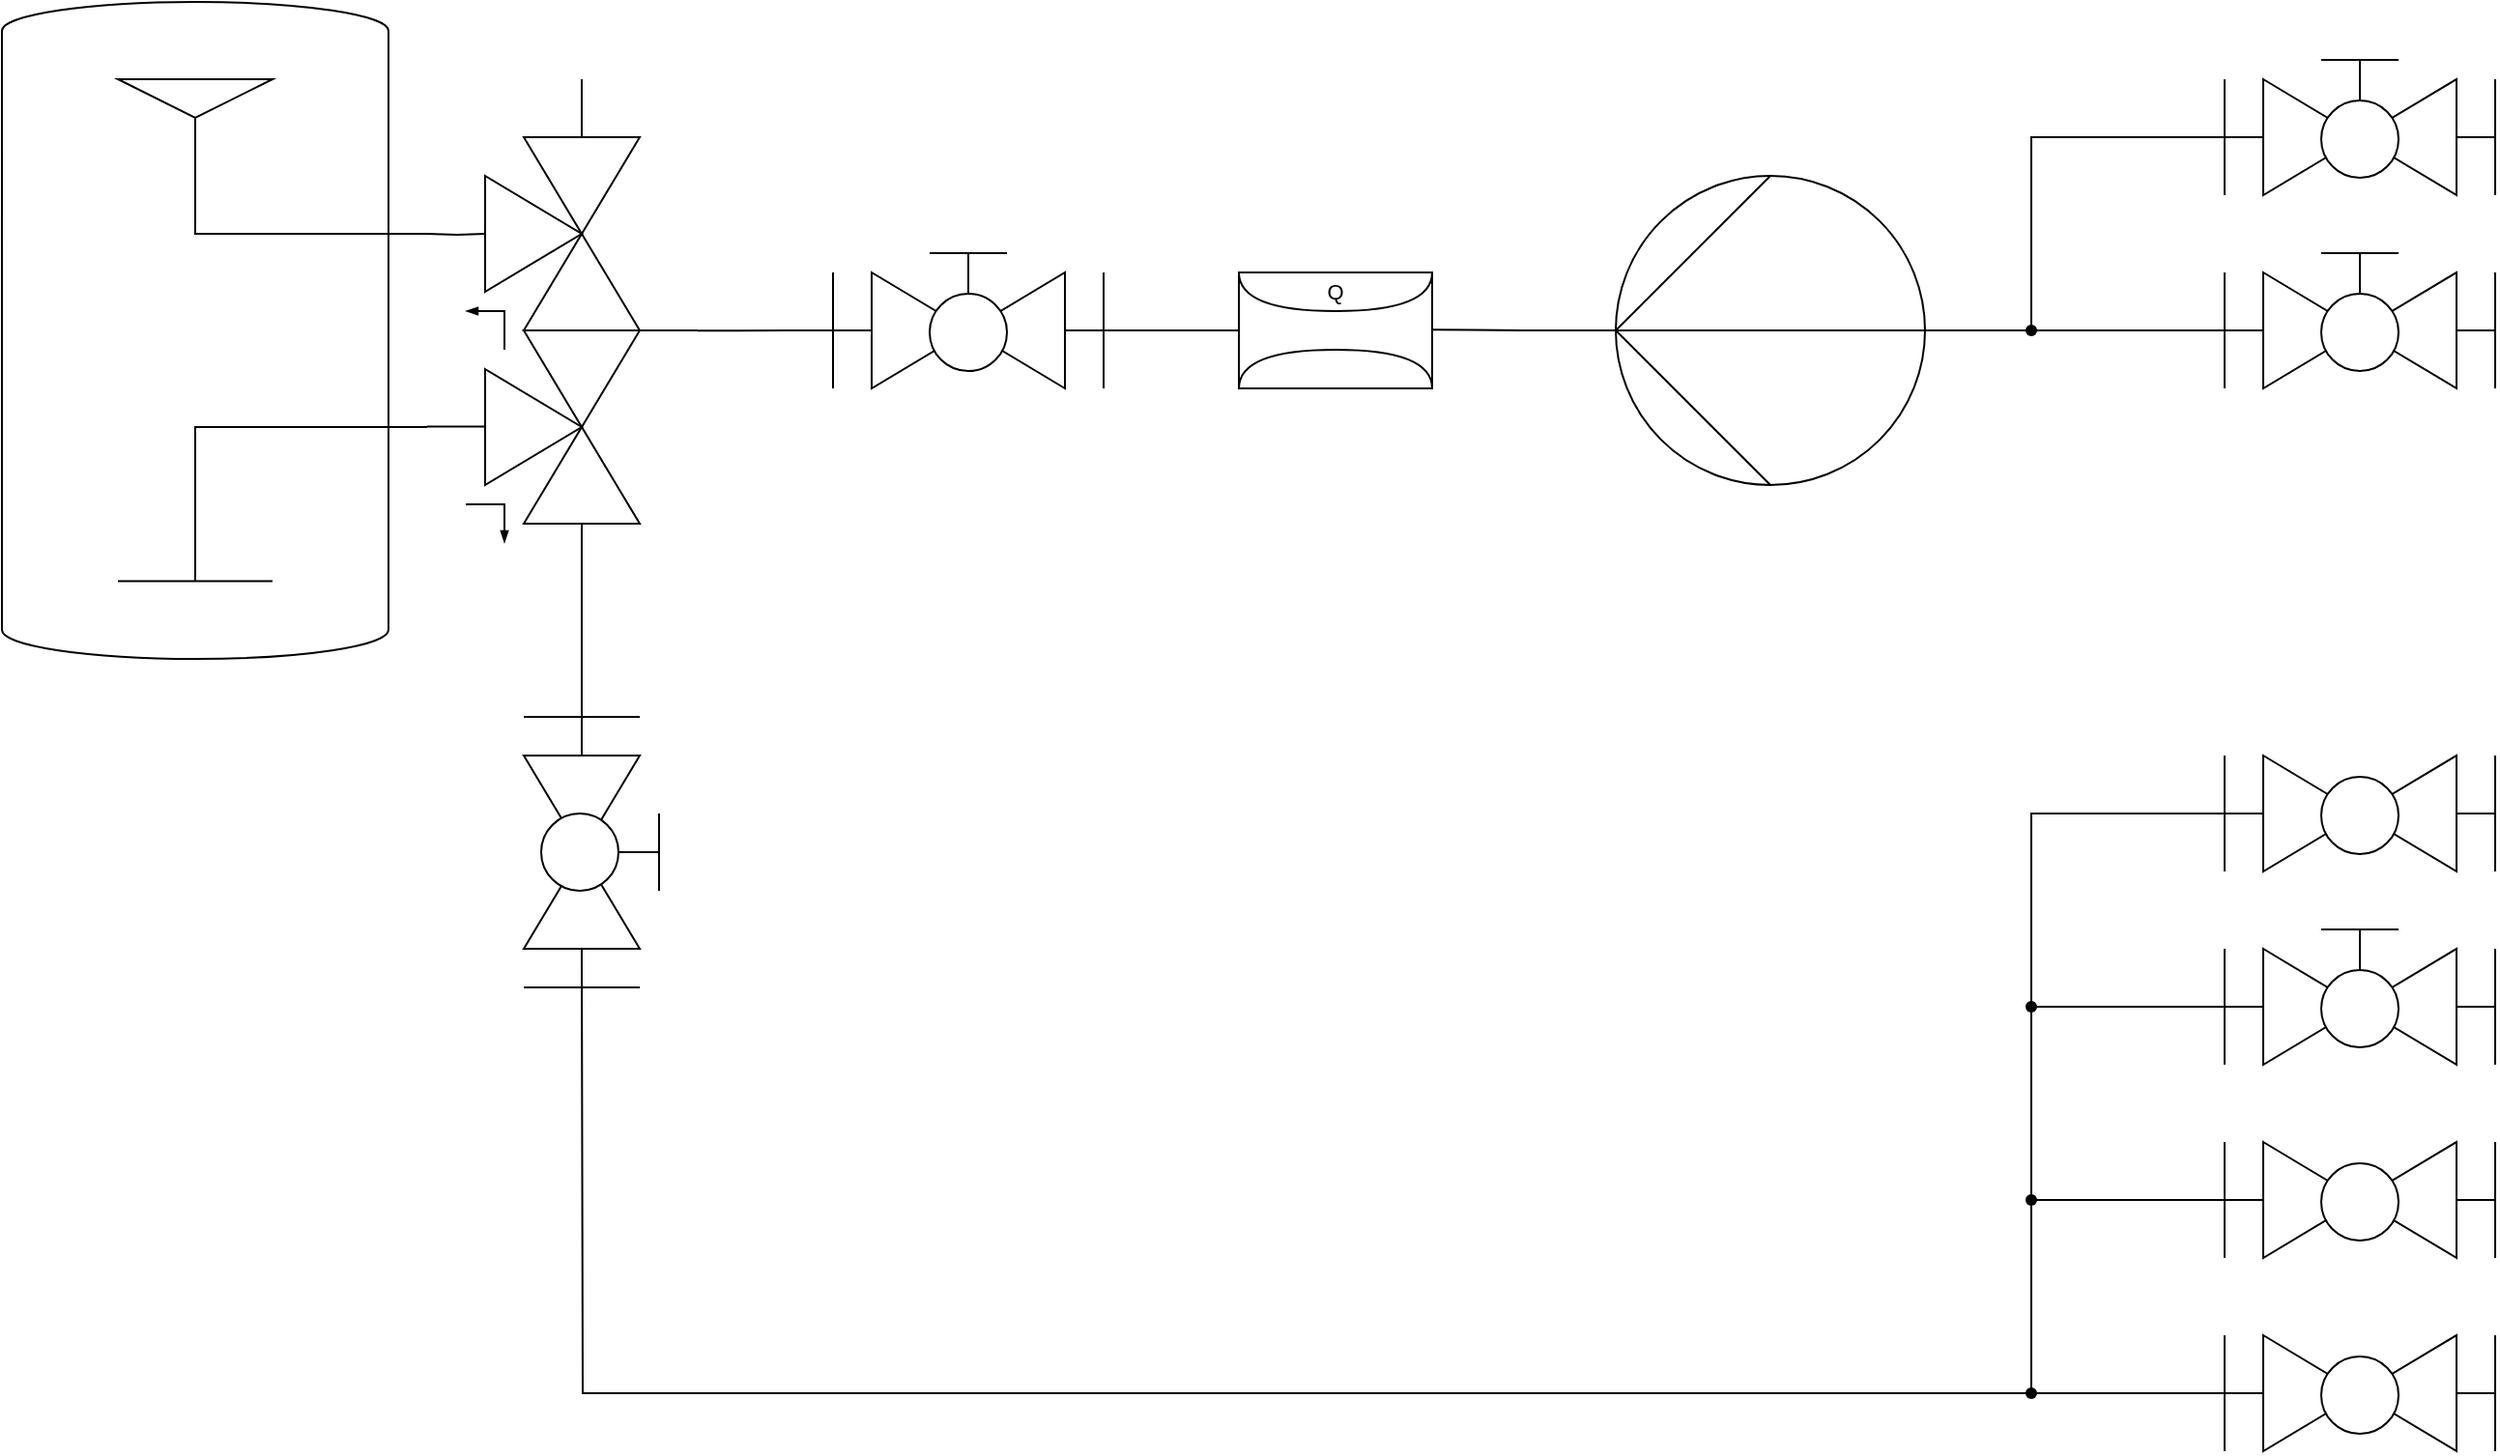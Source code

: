 <mxfile version="26.0.10">
  <diagram name="Seite-1" id="Mykgbj_GMvVlN7oQimmD">
    <mxGraphModel dx="1307" dy="933" grid="1" gridSize="5" guides="1" tooltips="1" connect="1" arrows="1" fold="1" page="1" pageScale="1" pageWidth="1654" pageHeight="1169" math="0" shadow="0">
      <root>
        <mxCell id="0" />
        <mxCell id="1" parent="0" />
        <mxCell id="d4ncoc9lA0MNNtP95oeg-199" value="" style="group;fontFamily=Helvetica;fontSize=11;fontColor=default;labelBackgroundColor=default;" vertex="1" connectable="0" parent="1">
          <mxGeometry x="270" y="340" width="220" height="340" as="geometry" />
        </mxCell>
        <mxCell id="d4ncoc9lA0MNNtP95oeg-200" value="" style="verticalLabelPosition=bottom;outlineConnect=0;align=center;dashed=0;html=1;verticalAlign=top;shape=mxgraph.pid2misc.column;columnType=common;fontFamily=Helvetica;fontSize=11;fontColor=default;labelBackgroundColor=default;" vertex="1" parent="d4ncoc9lA0MNNtP95oeg-199">
          <mxGeometry width="200" height="340" as="geometry" />
        </mxCell>
        <mxCell id="d4ncoc9lA0MNNtP95oeg-201" value="" style="endArrow=none;html=1;rounded=0;exitX=1;exitY=0.5;exitDx=0;exitDy=0;strokeColor=default;align=center;verticalAlign=middle;fontFamily=Helvetica;fontSize=11;fontColor=default;labelBackgroundColor=default;edgeStyle=orthogonalEdgeStyle;" edge="1" parent="d4ncoc9lA0MNNtP95oeg-199" source="d4ncoc9lA0MNNtP95oeg-202">
          <mxGeometry width="50" height="50" relative="1" as="geometry">
            <mxPoint x="100" y="80" as="sourcePoint" />
            <mxPoint x="220" y="120" as="targetPoint" />
            <Array as="points">
              <mxPoint x="100" y="120" />
            </Array>
          </mxGeometry>
        </mxCell>
        <mxCell id="d4ncoc9lA0MNNtP95oeg-202" value="" style="triangle;whiteSpace=wrap;html=1;rotation=90;fontFamily=Helvetica;fontSize=11;fontColor=default;labelBackgroundColor=default;" vertex="1" parent="d4ncoc9lA0MNNtP95oeg-199">
          <mxGeometry x="90" y="10" width="20" height="80" as="geometry" />
        </mxCell>
        <mxCell id="d4ncoc9lA0MNNtP95oeg-203" value="" style="group;fontFamily=Helvetica;fontSize=11;fontColor=default;labelBackgroundColor=default;" vertex="1" connectable="0" parent="d4ncoc9lA0MNNtP95oeg-199">
          <mxGeometry x="60" y="220" width="160" height="80" as="geometry" />
        </mxCell>
        <mxCell id="d4ncoc9lA0MNNtP95oeg-204" value="" style="endArrow=none;html=1;rounded=0;strokeColor=default;align=center;verticalAlign=middle;fontFamily=Helvetica;fontSize=11;fontColor=default;labelBackgroundColor=default;edgeStyle=orthogonalEdgeStyle;" edge="1" parent="d4ncoc9lA0MNNtP95oeg-203">
          <mxGeometry width="50" height="50" relative="1" as="geometry">
            <mxPoint x="40" y="80" as="sourcePoint" />
            <mxPoint x="160" as="targetPoint" />
            <Array as="points">
              <mxPoint x="40" />
            </Array>
          </mxGeometry>
        </mxCell>
        <mxCell id="d4ncoc9lA0MNNtP95oeg-205" value="" style="endArrow=none;html=1;rounded=0;strokeColor=default;align=center;verticalAlign=middle;fontFamily=Helvetica;fontSize=11;fontColor=default;labelBackgroundColor=default;edgeStyle=orthogonalEdgeStyle;" edge="1" parent="d4ncoc9lA0MNNtP95oeg-203">
          <mxGeometry width="50" height="50" relative="1" as="geometry">
            <mxPoint y="79.72" as="sourcePoint" />
            <mxPoint x="80" y="79.72" as="targetPoint" />
          </mxGeometry>
        </mxCell>
        <mxCell id="d4ncoc9lA0MNNtP95oeg-206" value="" style="group;fontFamily=Helvetica;fontSize=11;fontColor=default;labelBackgroundColor=default;" vertex="1" connectable="0" parent="1">
          <mxGeometry x="490" y="380" width="140" height="260" as="geometry" />
        </mxCell>
        <mxCell id="d4ncoc9lA0MNNtP95oeg-207" value="" style="triangle;whiteSpace=wrap;html=1;fontFamily=Helvetica;fontSize=12;labelBackgroundColor=default;fontColor=default;" vertex="1" parent="d4ncoc9lA0MNNtP95oeg-206">
          <mxGeometry x="30" y="50" width="50" height="60" as="geometry" />
        </mxCell>
        <mxCell id="d4ncoc9lA0MNNtP95oeg-208" value="" style="triangle;whiteSpace=wrap;html=1;fontFamily=Helvetica;fontSize=12;labelBackgroundColor=default;rotation=-90;fontColor=default;" vertex="1" parent="d4ncoc9lA0MNNtP95oeg-206">
          <mxGeometry x="55" y="75" width="50" height="60" as="geometry" />
        </mxCell>
        <mxCell id="d4ncoc9lA0MNNtP95oeg-209" value="" style="triangle;whiteSpace=wrap;html=1;fontFamily=Helvetica;fontSize=12;labelBackgroundColor=default;rotation=90;fontColor=default;" vertex="1" parent="d4ncoc9lA0MNNtP95oeg-206">
          <mxGeometry x="55" y="25" width="50" height="60" as="geometry" />
        </mxCell>
        <mxCell id="d4ncoc9lA0MNNtP95oeg-210" value="" style="triangle;whiteSpace=wrap;html=1;fontFamily=Helvetica;fontSize=12;labelBackgroundColor=default;fontColor=default;" vertex="1" parent="d4ncoc9lA0MNNtP95oeg-206">
          <mxGeometry x="30" y="150" width="50" height="60" as="geometry" />
        </mxCell>
        <mxCell id="d4ncoc9lA0MNNtP95oeg-211" value="" style="triangle;whiteSpace=wrap;html=1;fontFamily=Helvetica;fontSize=12;labelBackgroundColor=default;rotation=-90;fontColor=default;" vertex="1" parent="d4ncoc9lA0MNNtP95oeg-206">
          <mxGeometry x="55" y="175" width="50" height="60" as="geometry" />
        </mxCell>
        <mxCell id="d4ncoc9lA0MNNtP95oeg-212" value="" style="triangle;whiteSpace=wrap;html=1;fontFamily=Helvetica;fontSize=12;labelBackgroundColor=default;rotation=90;fontColor=default;" vertex="1" parent="d4ncoc9lA0MNNtP95oeg-206">
          <mxGeometry x="55" y="125" width="50" height="60" as="geometry" />
        </mxCell>
        <mxCell id="d4ncoc9lA0MNNtP95oeg-213" value="" style="endArrow=none;html=1;rounded=0;entryX=0;entryY=0.5;entryDx=0;entryDy=0;strokeColor=default;align=center;verticalAlign=middle;fontFamily=Helvetica;fontSize=11;fontColor=default;labelBackgroundColor=default;edgeStyle=orthogonalEdgeStyle;" edge="1" parent="d4ncoc9lA0MNNtP95oeg-206" target="d4ncoc9lA0MNNtP95oeg-207">
          <mxGeometry width="50" height="50" relative="1" as="geometry">
            <mxPoint y="80" as="sourcePoint" />
            <mxPoint x="-5" y="5" as="targetPoint" />
          </mxGeometry>
        </mxCell>
        <mxCell id="d4ncoc9lA0MNNtP95oeg-214" value="" style="endArrow=none;html=1;rounded=0;entryX=0;entryY=0.5;entryDx=0;entryDy=0;strokeColor=default;align=center;verticalAlign=middle;fontFamily=Helvetica;fontSize=11;fontColor=default;labelBackgroundColor=default;edgeStyle=orthogonalEdgeStyle;" edge="1" parent="d4ncoc9lA0MNNtP95oeg-206">
          <mxGeometry width="50" height="50" relative="1" as="geometry">
            <mxPoint y="179.8" as="sourcePoint" />
            <mxPoint x="30" y="179.8" as="targetPoint" />
          </mxGeometry>
        </mxCell>
        <mxCell id="d4ncoc9lA0MNNtP95oeg-215" value="" style="endArrow=none;html=1;rounded=0;entryX=0;entryY=0.5;entryDx=0;entryDy=0;strokeColor=default;align=center;verticalAlign=middle;fontFamily=Helvetica;fontSize=11;fontColor=default;labelBackgroundColor=default;edgeStyle=orthogonalEdgeStyle;" edge="1" parent="d4ncoc9lA0MNNtP95oeg-206">
          <mxGeometry width="50" height="50" relative="1" as="geometry">
            <mxPoint x="110" y="130" as="sourcePoint" />
            <mxPoint x="140" y="130" as="targetPoint" />
          </mxGeometry>
        </mxCell>
        <mxCell id="d4ncoc9lA0MNNtP95oeg-216" value="" style="endArrow=none;html=1;rounded=0;exitX=0;exitY=0.5;exitDx=0;exitDy=0;strokeColor=default;align=center;verticalAlign=middle;fontFamily=Helvetica;fontSize=11;fontColor=default;labelBackgroundColor=default;edgeStyle=orthogonalEdgeStyle;" edge="1" parent="d4ncoc9lA0MNNtP95oeg-206" source="d4ncoc9lA0MNNtP95oeg-209">
          <mxGeometry width="50" height="50" relative="1" as="geometry">
            <mxPoint x="70" y="5" as="sourcePoint" />
            <mxPoint x="80" as="targetPoint" />
          </mxGeometry>
        </mxCell>
        <mxCell id="d4ncoc9lA0MNNtP95oeg-217" value="" style="endArrow=none;html=1;rounded=0;exitX=0;exitY=0.5;exitDx=0;exitDy=0;strokeColor=default;align=center;verticalAlign=middle;fontFamily=Helvetica;fontSize=11;fontColor=default;labelBackgroundColor=default;edgeStyle=orthogonalEdgeStyle;" edge="1" parent="d4ncoc9lA0MNNtP95oeg-206">
          <mxGeometry width="50" height="50" relative="1" as="geometry">
            <mxPoint x="80" y="260" as="sourcePoint" />
            <mxPoint x="80" y="230" as="targetPoint" />
          </mxGeometry>
        </mxCell>
        <mxCell id="d4ncoc9lA0MNNtP95oeg-218" value="" style="endArrow=blockThin;startArrow=none;html=1;rounded=0;strokeWidth=1;endSize=4;startSize=4;startFill=0;endFill=1;strokeColor=default;align=center;verticalAlign=middle;fontFamily=Helvetica;fontSize=11;fontColor=default;labelBackgroundColor=default;edgeStyle=orthogonalEdgeStyle;" edge="1" parent="d4ncoc9lA0MNNtP95oeg-206">
          <mxGeometry width="50" height="50" relative="1" as="geometry">
            <mxPoint x="20" y="220" as="sourcePoint" />
            <mxPoint x="40" y="240" as="targetPoint" />
            <Array as="points">
              <mxPoint x="40" y="220" />
            </Array>
          </mxGeometry>
        </mxCell>
        <mxCell id="d4ncoc9lA0MNNtP95oeg-219" value="" style="endArrow=none;startArrow=blockThin;html=1;rounded=0;strokeWidth=1;endSize=4;startSize=4;startFill=1;strokeColor=default;align=center;verticalAlign=middle;fontFamily=Helvetica;fontSize=11;fontColor=default;labelBackgroundColor=default;edgeStyle=orthogonalEdgeStyle;" edge="1" parent="d4ncoc9lA0MNNtP95oeg-206">
          <mxGeometry width="50" height="50" relative="1" as="geometry">
            <mxPoint x="20" y="120" as="sourcePoint" />
            <mxPoint x="40" y="140" as="targetPoint" />
            <Array as="points">
              <mxPoint x="40" y="120" />
            </Array>
          </mxGeometry>
        </mxCell>
        <mxCell id="d4ncoc9lA0MNNtP95oeg-260" style="edgeStyle=orthogonalEdgeStyle;shape=connector;rounded=0;orthogonalLoop=1;jettySize=auto;html=1;exitX=0.5;exitY=0;exitDx=0;exitDy=0;exitPerimeter=0;strokeColor=default;align=center;verticalAlign=middle;fontFamily=Helvetica;fontSize=11;fontColor=default;labelBackgroundColor=default;startFill=0;endArrow=none;" edge="1" parent="1" source="d4ncoc9lA0MNNtP95oeg-241">
          <mxGeometry relative="1" as="geometry">
            <mxPoint x="1010.0" y="509.647" as="targetPoint" />
          </mxGeometry>
        </mxCell>
        <mxCell id="d4ncoc9lA0MNNtP95oeg-412" style="edgeStyle=orthogonalEdgeStyle;shape=connector;rounded=0;orthogonalLoop=1;jettySize=auto;html=1;strokeColor=default;align=center;verticalAlign=middle;fontFamily=Helvetica;fontSize=11;fontColor=default;labelBackgroundColor=default;startFill=0;endArrow=none;" edge="1" parent="1" source="d4ncoc9lA0MNNtP95oeg-241" target="d4ncoc9lA0MNNtP95oeg-410">
          <mxGeometry relative="1" as="geometry" />
        </mxCell>
        <mxCell id="d4ncoc9lA0MNNtP95oeg-241" value="" style="shape=mxgraph.pid.pumps_-_din.centrifugal;html=1;pointerEvents=1;align=center;verticalLabelPosition=bottom;verticalAlign=top;dashed=0;fontFamily=Helvetica;fontSize=11;fontColor=default;labelBackgroundColor=default;rotation=-90;" vertex="1" parent="1">
          <mxGeometry x="1105" y="430" width="160" height="160" as="geometry" />
        </mxCell>
        <mxCell id="d4ncoc9lA0MNNtP95oeg-249" value="" style="group;fontFamily=Helvetica;fontSize=11;fontColor=default;labelBackgroundColor=default;" vertex="1" connectable="0" parent="1">
          <mxGeometry x="700" y="470" width="140" height="70" as="geometry" />
        </mxCell>
        <mxCell id="d4ncoc9lA0MNNtP95oeg-250" value="" style="group;fontFamily=Helvetica;fontSize=12;fontColor=default;labelBackgroundColor=default;points=[[0,0.5,0,0,0],[1,0.5,0,0,0]];" vertex="1" connectable="0" parent="d4ncoc9lA0MNNtP95oeg-249">
          <mxGeometry y="10" width="140" height="60" as="geometry" />
        </mxCell>
        <mxCell id="d4ncoc9lA0MNNtP95oeg-251" value="" style="endArrow=none;html=1;rounded=0;strokeColor=default;align=center;verticalAlign=middle;fontFamily=Helvetica;fontSize=12;fontColor=default;labelBackgroundColor=default;edgeStyle=none;startSize=8;endSize=8;curved=0;" edge="1" parent="d4ncoc9lA0MNNtP95oeg-250">
          <mxGeometry width="50" height="50" relative="1" as="geometry">
            <mxPoint y="60" as="sourcePoint" />
            <mxPoint as="targetPoint" />
          </mxGeometry>
        </mxCell>
        <mxCell id="d4ncoc9lA0MNNtP95oeg-261" style="edgeStyle=orthogonalEdgeStyle;shape=connector;rounded=0;orthogonalLoop=1;jettySize=auto;html=1;exitX=0;exitY=0.5;exitDx=0;exitDy=0;strokeColor=default;align=center;verticalAlign=middle;fontFamily=Helvetica;fontSize=11;fontColor=default;labelBackgroundColor=default;startFill=0;endArrow=none;" edge="1" parent="d4ncoc9lA0MNNtP95oeg-250" source="d4ncoc9lA0MNNtP95oeg-252">
          <mxGeometry relative="1" as="geometry">
            <mxPoint x="-70" y="30.143" as="targetPoint" />
          </mxGeometry>
        </mxCell>
        <mxCell id="d4ncoc9lA0MNNtP95oeg-252" value="" style="triangle;whiteSpace=wrap;html=1;fontFamily=Helvetica;fontSize=12;labelBackgroundColor=default;fontColor=default;" vertex="1" parent="d4ncoc9lA0MNNtP95oeg-250">
          <mxGeometry x="20" width="50" height="60" as="geometry" />
        </mxCell>
        <mxCell id="d4ncoc9lA0MNNtP95oeg-253" value="" style="triangle;whiteSpace=wrap;html=1;fontFamily=Helvetica;fontSize=12;labelBackgroundColor=default;rotation=-180;fontColor=default;" vertex="1" parent="d4ncoc9lA0MNNtP95oeg-250">
          <mxGeometry x="70" width="50" height="60" as="geometry" />
        </mxCell>
        <mxCell id="d4ncoc9lA0MNNtP95oeg-254" value="" style="ellipse;whiteSpace=wrap;html=1;aspect=fixed;fontFamily=Helvetica;fontSize=12;labelBackgroundColor=default;fontColor=default;" vertex="1" parent="d4ncoc9lA0MNNtP95oeg-250">
          <mxGeometry x="50" y="11" width="40" height="40" as="geometry" />
        </mxCell>
        <mxCell id="d4ncoc9lA0MNNtP95oeg-255" value="" style="endArrow=none;html=1;rounded=0;strokeColor=default;align=center;verticalAlign=middle;fontFamily=Helvetica;fontSize=12;fontColor=default;labelBackgroundColor=default;edgeStyle=none;startSize=8;endSize=8;curved=0;" edge="1" parent="d4ncoc9lA0MNNtP95oeg-250">
          <mxGeometry width="50" height="50" relative="1" as="geometry">
            <mxPoint x="140" y="60" as="sourcePoint" />
            <mxPoint x="140" as="targetPoint" />
          </mxGeometry>
        </mxCell>
        <mxCell id="d4ncoc9lA0MNNtP95oeg-256" value="" style="endArrow=none;html=1;rounded=0;strokeColor=default;align=center;verticalAlign=middle;fontFamily=Helvetica;fontSize=12;fontColor=default;labelBackgroundColor=default;edgeStyle=none;startSize=8;endSize=8;curved=0;entryX=0;entryY=0.5;entryDx=0;entryDy=0;" edge="1" parent="d4ncoc9lA0MNNtP95oeg-250" target="d4ncoc9lA0MNNtP95oeg-252">
          <mxGeometry width="50" height="50" relative="1" as="geometry">
            <mxPoint y="30" as="sourcePoint" />
            <mxPoint x="80" y="-60" as="targetPoint" />
          </mxGeometry>
        </mxCell>
        <mxCell id="d4ncoc9lA0MNNtP95oeg-257" value="" style="endArrow=none;html=1;rounded=0;strokeColor=default;align=center;verticalAlign=middle;fontFamily=Helvetica;fontSize=12;fontColor=default;labelBackgroundColor=default;edgeStyle=none;startSize=8;endSize=8;curved=0;exitX=0;exitY=0.5;exitDx=0;exitDy=0;" edge="1" parent="d4ncoc9lA0MNNtP95oeg-250" source="d4ncoc9lA0MNNtP95oeg-253">
          <mxGeometry width="50" height="50" relative="1" as="geometry">
            <mxPoint x="30" y="-10" as="sourcePoint" />
            <mxPoint x="140" y="30" as="targetPoint" />
          </mxGeometry>
        </mxCell>
        <mxCell id="d4ncoc9lA0MNNtP95oeg-258" value="" style="endArrow=none;html=1;rounded=0;strokeColor=default;align=center;verticalAlign=middle;fontFamily=Helvetica;fontSize=11;fontColor=default;labelBackgroundColor=default;edgeStyle=orthogonalEdgeStyle;exitX=0.5;exitY=0;exitDx=0;exitDy=0;" edge="1" parent="d4ncoc9lA0MNNtP95oeg-249">
          <mxGeometry width="50" height="50" relative="1" as="geometry">
            <mxPoint x="70" y="21" as="sourcePoint" />
            <mxPoint x="70" as="targetPoint" />
          </mxGeometry>
        </mxCell>
        <mxCell id="d4ncoc9lA0MNNtP95oeg-259" value="" style="edgeStyle=none;orthogonalLoop=1;jettySize=auto;html=1;rounded=0;strokeColor=default;align=center;verticalAlign=middle;fontFamily=Helvetica;fontSize=11;fontColor=default;labelBackgroundColor=default;startFill=0;endArrow=none;" edge="1" parent="d4ncoc9lA0MNNtP95oeg-249">
          <mxGeometry width="80" relative="1" as="geometry">
            <mxPoint x="50" as="sourcePoint" />
            <mxPoint x="90" as="targetPoint" />
            <Array as="points" />
          </mxGeometry>
        </mxCell>
        <mxCell id="d4ncoc9lA0MNNtP95oeg-262" value="" style="group;fontFamily=Helvetica;fontSize=11;fontColor=default;labelBackgroundColor=default;rotation=90;" vertex="1" connectable="0" parent="1">
          <mxGeometry x="505" y="745" width="140" height="70" as="geometry" />
        </mxCell>
        <mxCell id="d4ncoc9lA0MNNtP95oeg-263" value="" style="group;fontFamily=Helvetica;fontSize=12;fontColor=default;labelBackgroundColor=default;points=[[0,0.5,0,0,0],[1,0.5,0,0,0]];rotation=90;" vertex="1" connectable="0" parent="d4ncoc9lA0MNNtP95oeg-262">
          <mxGeometry x="-5" y="5" width="140" height="60" as="geometry" />
        </mxCell>
        <mxCell id="d4ncoc9lA0MNNtP95oeg-264" value="" style="endArrow=none;html=1;rounded=0;strokeColor=default;align=center;verticalAlign=middle;fontFamily=Helvetica;fontSize=12;fontColor=default;labelBackgroundColor=default;edgeStyle=none;startSize=8;endSize=8;curved=0;" edge="1" parent="d4ncoc9lA0MNNtP95oeg-263">
          <mxGeometry width="50" height="50" relative="1" as="geometry">
            <mxPoint x="40" y="-40" as="sourcePoint" />
            <mxPoint x="100" y="-40" as="targetPoint" />
          </mxGeometry>
        </mxCell>
        <mxCell id="d4ncoc9lA0MNNtP95oeg-265" style="edgeStyle=orthogonalEdgeStyle;shape=connector;rounded=0;orthogonalLoop=1;jettySize=auto;html=1;exitX=0;exitY=0.5;exitDx=0;exitDy=0;strokeColor=default;align=center;verticalAlign=middle;fontFamily=Helvetica;fontSize=11;fontColor=default;labelBackgroundColor=default;startFill=0;endArrow=none;" edge="1" parent="d4ncoc9lA0MNNtP95oeg-263" source="d4ncoc9lA0MNNtP95oeg-266">
          <mxGeometry relative="1" as="geometry">
            <mxPoint x="70" y="-110" as="targetPoint" />
          </mxGeometry>
        </mxCell>
        <mxCell id="d4ncoc9lA0MNNtP95oeg-266" value="" style="triangle;whiteSpace=wrap;html=1;fontFamily=Helvetica;fontSize=12;labelBackgroundColor=default;fontColor=default;rotation=90;" vertex="1" parent="d4ncoc9lA0MNNtP95oeg-263">
          <mxGeometry x="45" y="-25" width="50" height="60" as="geometry" />
        </mxCell>
        <mxCell id="d4ncoc9lA0MNNtP95oeg-267" value="" style="triangle;whiteSpace=wrap;html=1;fontFamily=Helvetica;fontSize=12;labelBackgroundColor=default;rotation=-90;fontColor=default;" vertex="1" parent="d4ncoc9lA0MNNtP95oeg-263">
          <mxGeometry x="45" y="25" width="50" height="60" as="geometry" />
        </mxCell>
        <mxCell id="d4ncoc9lA0MNNtP95oeg-268" value="" style="ellipse;whiteSpace=wrap;html=1;aspect=fixed;fontFamily=Helvetica;fontSize=12;labelBackgroundColor=default;fontColor=default;rotation=90;" vertex="1" parent="d4ncoc9lA0MNNtP95oeg-263">
          <mxGeometry x="49" y="10" width="40" height="40" as="geometry" />
        </mxCell>
        <mxCell id="d4ncoc9lA0MNNtP95oeg-269" value="" style="endArrow=none;html=1;rounded=0;strokeColor=default;align=center;verticalAlign=middle;fontFamily=Helvetica;fontSize=12;fontColor=default;labelBackgroundColor=default;edgeStyle=none;startSize=8;endSize=8;curved=0;" edge="1" parent="d4ncoc9lA0MNNtP95oeg-263">
          <mxGeometry width="50" height="50" relative="1" as="geometry">
            <mxPoint x="40" y="100" as="sourcePoint" />
            <mxPoint x="100" y="100" as="targetPoint" />
          </mxGeometry>
        </mxCell>
        <mxCell id="d4ncoc9lA0MNNtP95oeg-270" value="" style="endArrow=none;html=1;rounded=0;strokeColor=default;align=center;verticalAlign=middle;fontFamily=Helvetica;fontSize=12;fontColor=default;labelBackgroundColor=default;edgeStyle=none;startSize=8;endSize=8;curved=0;entryX=0;entryY=0.5;entryDx=0;entryDy=0;" edge="1" parent="d4ncoc9lA0MNNtP95oeg-263" target="d4ncoc9lA0MNNtP95oeg-266">
          <mxGeometry width="50" height="50" relative="1" as="geometry">
            <mxPoint x="70" y="-40" as="sourcePoint" />
            <mxPoint x="160" y="40" as="targetPoint" />
          </mxGeometry>
        </mxCell>
        <mxCell id="d4ncoc9lA0MNNtP95oeg-271" value="" style="endArrow=none;html=1;rounded=0;strokeColor=default;align=center;verticalAlign=middle;fontFamily=Helvetica;fontSize=12;fontColor=default;labelBackgroundColor=default;edgeStyle=none;startSize=8;endSize=8;curved=0;exitX=0;exitY=0.5;exitDx=0;exitDy=0;" edge="1" parent="d4ncoc9lA0MNNtP95oeg-263" source="d4ncoc9lA0MNNtP95oeg-267">
          <mxGeometry width="50" height="50" relative="1" as="geometry">
            <mxPoint x="110" y="-10" as="sourcePoint" />
            <mxPoint x="70" y="100" as="targetPoint" />
          </mxGeometry>
        </mxCell>
        <mxCell id="d4ncoc9lA0MNNtP95oeg-272" value="" style="endArrow=none;html=1;rounded=0;strokeColor=default;align=center;verticalAlign=middle;fontFamily=Helvetica;fontSize=11;fontColor=default;labelBackgroundColor=default;edgeStyle=orthogonalEdgeStyle;exitX=0.5;exitY=0;exitDx=0;exitDy=0;" edge="1" parent="d4ncoc9lA0MNNtP95oeg-262">
          <mxGeometry width="50" height="50" relative="1" as="geometry">
            <mxPoint x="84" y="35" as="sourcePoint" />
            <mxPoint x="105" y="35" as="targetPoint" />
          </mxGeometry>
        </mxCell>
        <mxCell id="d4ncoc9lA0MNNtP95oeg-273" value="" style="edgeStyle=none;orthogonalLoop=1;jettySize=auto;html=1;rounded=0;strokeColor=default;align=center;verticalAlign=middle;fontFamily=Helvetica;fontSize=11;fontColor=default;labelBackgroundColor=default;startFill=0;endArrow=none;" edge="1" parent="d4ncoc9lA0MNNtP95oeg-262">
          <mxGeometry width="80" relative="1" as="geometry">
            <mxPoint x="105" y="15" as="sourcePoint" />
            <mxPoint x="105" y="55" as="targetPoint" />
            <Array as="points" />
          </mxGeometry>
        </mxCell>
        <mxCell id="d4ncoc9lA0MNNtP95oeg-274" value="" style="group;fontFamily=Helvetica;fontSize=11;fontColor=default;labelBackgroundColor=default;" vertex="1" connectable="0" parent="1">
          <mxGeometry x="910" y="480" width="100" height="60" as="geometry" />
        </mxCell>
        <mxCell id="d4ncoc9lA0MNNtP95oeg-279" style="edgeStyle=orthogonalEdgeStyle;shape=connector;rounded=0;orthogonalLoop=1;jettySize=auto;html=1;exitX=0;exitY=0.5;exitDx=0;exitDy=0;strokeColor=default;align=center;verticalAlign=middle;fontFamily=Helvetica;fontSize=11;fontColor=default;labelBackgroundColor=default;startFill=0;endArrow=none;" edge="1" parent="d4ncoc9lA0MNNtP95oeg-274" source="d4ncoc9lA0MNNtP95oeg-275">
          <mxGeometry relative="1" as="geometry">
            <mxPoint x="-70" y="30" as="targetPoint" />
          </mxGeometry>
        </mxCell>
        <mxCell id="d4ncoc9lA0MNNtP95oeg-275" value="" style="rounded=0;whiteSpace=wrap;html=1;fontFamily=Helvetica;fontSize=11;fontColor=default;labelBackgroundColor=default;" vertex="1" parent="d4ncoc9lA0MNNtP95oeg-274">
          <mxGeometry width="100" height="60" as="geometry" />
        </mxCell>
        <mxCell id="d4ncoc9lA0MNNtP95oeg-276" value="" style="shape=or;whiteSpace=wrap;html=1;fontFamily=Helvetica;fontSize=11;fontColor=default;labelBackgroundColor=default;rotation=-90;" vertex="1" parent="d4ncoc9lA0MNNtP95oeg-274">
          <mxGeometry x="40" width="20" height="100" as="geometry" />
        </mxCell>
        <mxCell id="d4ncoc9lA0MNNtP95oeg-277" value="" style="shape=or;whiteSpace=wrap;html=1;fontFamily=Helvetica;fontSize=11;fontColor=default;labelBackgroundColor=default;rotation=90;" vertex="1" parent="d4ncoc9lA0MNNtP95oeg-274">
          <mxGeometry x="40" y="-40" width="20" height="100" as="geometry" />
        </mxCell>
        <mxCell id="d4ncoc9lA0MNNtP95oeg-278" value="Q" style="text;strokeColor=none;align=center;fillColor=none;html=1;verticalAlign=middle;whiteSpace=wrap;rounded=0;fontFamily=Helvetica;fontSize=11;fontColor=default;labelBackgroundColor=default;" vertex="1" parent="d4ncoc9lA0MNNtP95oeg-274">
          <mxGeometry width="100" height="20" as="geometry" />
        </mxCell>
        <mxCell id="d4ncoc9lA0MNNtP95oeg-304" value="" style="group;fontFamily=Helvetica;fontSize=11;fontColor=default;labelBackgroundColor=default;" vertex="1" connectable="0" parent="1">
          <mxGeometry x="1420" y="370" width="140" height="70" as="geometry" />
        </mxCell>
        <mxCell id="d4ncoc9lA0MNNtP95oeg-305" value="" style="group;fontFamily=Helvetica;fontSize=12;fontColor=default;labelBackgroundColor=default;points=[[0,0.5,0,0,0],[1,0.5,0,0,0]];" vertex="1" connectable="0" parent="d4ncoc9lA0MNNtP95oeg-304">
          <mxGeometry y="10" width="140" height="60" as="geometry" />
        </mxCell>
        <mxCell id="d4ncoc9lA0MNNtP95oeg-306" value="" style="endArrow=none;html=1;rounded=0;strokeColor=default;align=center;verticalAlign=middle;fontFamily=Helvetica;fontSize=12;fontColor=default;labelBackgroundColor=default;edgeStyle=none;startSize=8;endSize=8;curved=0;" edge="1" parent="d4ncoc9lA0MNNtP95oeg-305">
          <mxGeometry width="50" height="50" relative="1" as="geometry">
            <mxPoint y="60" as="sourcePoint" />
            <mxPoint as="targetPoint" />
          </mxGeometry>
        </mxCell>
        <mxCell id="d4ncoc9lA0MNNtP95oeg-307" value="" style="triangle;whiteSpace=wrap;html=1;fontFamily=Helvetica;fontSize=12;labelBackgroundColor=default;fontColor=default;" vertex="1" parent="d4ncoc9lA0MNNtP95oeg-305">
          <mxGeometry x="20" width="50" height="60" as="geometry" />
        </mxCell>
        <mxCell id="d4ncoc9lA0MNNtP95oeg-308" value="" style="triangle;whiteSpace=wrap;html=1;fontFamily=Helvetica;fontSize=12;labelBackgroundColor=default;rotation=-180;fontColor=default;" vertex="1" parent="d4ncoc9lA0MNNtP95oeg-305">
          <mxGeometry x="70" width="50" height="60" as="geometry" />
        </mxCell>
        <mxCell id="d4ncoc9lA0MNNtP95oeg-309" value="" style="ellipse;whiteSpace=wrap;html=1;aspect=fixed;fontFamily=Helvetica;fontSize=12;labelBackgroundColor=default;fontColor=default;" vertex="1" parent="d4ncoc9lA0MNNtP95oeg-305">
          <mxGeometry x="50" y="11" width="40" height="40" as="geometry" />
        </mxCell>
        <mxCell id="d4ncoc9lA0MNNtP95oeg-310" value="" style="endArrow=none;html=1;rounded=0;strokeColor=default;align=center;verticalAlign=middle;fontFamily=Helvetica;fontSize=12;fontColor=default;labelBackgroundColor=default;edgeStyle=none;startSize=8;endSize=8;curved=0;" edge="1" parent="d4ncoc9lA0MNNtP95oeg-305">
          <mxGeometry width="50" height="50" relative="1" as="geometry">
            <mxPoint x="140" y="60" as="sourcePoint" />
            <mxPoint x="140" as="targetPoint" />
          </mxGeometry>
        </mxCell>
        <mxCell id="d4ncoc9lA0MNNtP95oeg-311" value="" style="endArrow=none;html=1;rounded=0;strokeColor=default;align=center;verticalAlign=middle;fontFamily=Helvetica;fontSize=12;fontColor=default;labelBackgroundColor=default;edgeStyle=none;startSize=8;endSize=8;curved=0;entryX=0;entryY=0.5;entryDx=0;entryDy=0;" edge="1" parent="d4ncoc9lA0MNNtP95oeg-305" target="d4ncoc9lA0MNNtP95oeg-307">
          <mxGeometry width="50" height="50" relative="1" as="geometry">
            <mxPoint y="30" as="sourcePoint" />
            <mxPoint x="80" y="-60" as="targetPoint" />
          </mxGeometry>
        </mxCell>
        <mxCell id="d4ncoc9lA0MNNtP95oeg-312" value="" style="endArrow=none;html=1;rounded=0;strokeColor=default;align=center;verticalAlign=middle;fontFamily=Helvetica;fontSize=12;fontColor=default;labelBackgroundColor=default;edgeStyle=none;startSize=8;endSize=8;curved=0;exitX=0;exitY=0.5;exitDx=0;exitDy=0;" edge="1" parent="d4ncoc9lA0MNNtP95oeg-305" source="d4ncoc9lA0MNNtP95oeg-308">
          <mxGeometry width="50" height="50" relative="1" as="geometry">
            <mxPoint x="30" y="-10" as="sourcePoint" />
            <mxPoint x="140" y="30" as="targetPoint" />
          </mxGeometry>
        </mxCell>
        <mxCell id="d4ncoc9lA0MNNtP95oeg-313" value="" style="endArrow=none;html=1;rounded=0;strokeColor=default;align=center;verticalAlign=middle;fontFamily=Helvetica;fontSize=11;fontColor=default;labelBackgroundColor=default;edgeStyle=orthogonalEdgeStyle;exitX=0.5;exitY=0;exitDx=0;exitDy=0;" edge="1" parent="d4ncoc9lA0MNNtP95oeg-304">
          <mxGeometry width="50" height="50" relative="1" as="geometry">
            <mxPoint x="70" y="21" as="sourcePoint" />
            <mxPoint x="70" as="targetPoint" />
          </mxGeometry>
        </mxCell>
        <mxCell id="d4ncoc9lA0MNNtP95oeg-314" value="" style="edgeStyle=none;orthogonalLoop=1;jettySize=auto;html=1;rounded=0;strokeColor=default;align=center;verticalAlign=middle;fontFamily=Helvetica;fontSize=11;fontColor=default;labelBackgroundColor=default;startFill=0;endArrow=none;" edge="1" parent="d4ncoc9lA0MNNtP95oeg-304">
          <mxGeometry width="80" relative="1" as="geometry">
            <mxPoint x="50" as="sourcePoint" />
            <mxPoint x="90" as="targetPoint" />
            <Array as="points" />
          </mxGeometry>
        </mxCell>
        <mxCell id="d4ncoc9lA0MNNtP95oeg-315" value="" style="group;fontFamily=Helvetica;fontSize=11;fontColor=default;labelBackgroundColor=default;" vertex="1" connectable="0" parent="1">
          <mxGeometry x="1420" y="470" width="140" height="70" as="geometry" />
        </mxCell>
        <mxCell id="d4ncoc9lA0MNNtP95oeg-316" value="" style="group;fontFamily=Helvetica;fontSize=12;fontColor=default;labelBackgroundColor=default;points=[[0,0.5,0,0,0],[1,0.5,0,0,0]];" vertex="1" connectable="0" parent="d4ncoc9lA0MNNtP95oeg-315">
          <mxGeometry y="10" width="140" height="60" as="geometry" />
        </mxCell>
        <mxCell id="d4ncoc9lA0MNNtP95oeg-317" value="" style="endArrow=none;html=1;rounded=0;strokeColor=default;align=center;verticalAlign=middle;fontFamily=Helvetica;fontSize=12;fontColor=default;labelBackgroundColor=default;edgeStyle=none;startSize=8;endSize=8;curved=0;" edge="1" parent="d4ncoc9lA0MNNtP95oeg-316">
          <mxGeometry width="50" height="50" relative="1" as="geometry">
            <mxPoint y="60" as="sourcePoint" />
            <mxPoint as="targetPoint" />
          </mxGeometry>
        </mxCell>
        <mxCell id="d4ncoc9lA0MNNtP95oeg-318" value="" style="triangle;whiteSpace=wrap;html=1;fontFamily=Helvetica;fontSize=12;labelBackgroundColor=default;fontColor=default;" vertex="1" parent="d4ncoc9lA0MNNtP95oeg-316">
          <mxGeometry x="20" width="50" height="60" as="geometry" />
        </mxCell>
        <mxCell id="d4ncoc9lA0MNNtP95oeg-319" value="" style="triangle;whiteSpace=wrap;html=1;fontFamily=Helvetica;fontSize=12;labelBackgroundColor=default;rotation=-180;fontColor=default;" vertex="1" parent="d4ncoc9lA0MNNtP95oeg-316">
          <mxGeometry x="70" width="50" height="60" as="geometry" />
        </mxCell>
        <mxCell id="d4ncoc9lA0MNNtP95oeg-320" value="" style="ellipse;whiteSpace=wrap;html=1;aspect=fixed;fontFamily=Helvetica;fontSize=12;labelBackgroundColor=default;fontColor=default;" vertex="1" parent="d4ncoc9lA0MNNtP95oeg-316">
          <mxGeometry x="50" y="11" width="40" height="40" as="geometry" />
        </mxCell>
        <mxCell id="d4ncoc9lA0MNNtP95oeg-321" value="" style="endArrow=none;html=1;rounded=0;strokeColor=default;align=center;verticalAlign=middle;fontFamily=Helvetica;fontSize=12;fontColor=default;labelBackgroundColor=default;edgeStyle=none;startSize=8;endSize=8;curved=0;" edge="1" parent="d4ncoc9lA0MNNtP95oeg-316">
          <mxGeometry width="50" height="50" relative="1" as="geometry">
            <mxPoint x="140" y="60" as="sourcePoint" />
            <mxPoint x="140" as="targetPoint" />
          </mxGeometry>
        </mxCell>
        <mxCell id="d4ncoc9lA0MNNtP95oeg-322" value="" style="endArrow=none;html=1;rounded=0;strokeColor=default;align=center;verticalAlign=middle;fontFamily=Helvetica;fontSize=12;fontColor=default;labelBackgroundColor=default;edgeStyle=none;startSize=8;endSize=8;curved=0;entryX=0;entryY=0.5;entryDx=0;entryDy=0;" edge="1" parent="d4ncoc9lA0MNNtP95oeg-316" target="d4ncoc9lA0MNNtP95oeg-318">
          <mxGeometry width="50" height="50" relative="1" as="geometry">
            <mxPoint y="30" as="sourcePoint" />
            <mxPoint x="80" y="-60" as="targetPoint" />
          </mxGeometry>
        </mxCell>
        <mxCell id="d4ncoc9lA0MNNtP95oeg-323" value="" style="endArrow=none;html=1;rounded=0;strokeColor=default;align=center;verticalAlign=middle;fontFamily=Helvetica;fontSize=12;fontColor=default;labelBackgroundColor=default;edgeStyle=none;startSize=8;endSize=8;curved=0;exitX=0;exitY=0.5;exitDx=0;exitDy=0;" edge="1" parent="d4ncoc9lA0MNNtP95oeg-316" source="d4ncoc9lA0MNNtP95oeg-319">
          <mxGeometry width="50" height="50" relative="1" as="geometry">
            <mxPoint x="30" y="-10" as="sourcePoint" />
            <mxPoint x="140" y="30" as="targetPoint" />
          </mxGeometry>
        </mxCell>
        <mxCell id="d4ncoc9lA0MNNtP95oeg-324" value="" style="endArrow=none;html=1;rounded=0;strokeColor=default;align=center;verticalAlign=middle;fontFamily=Helvetica;fontSize=11;fontColor=default;labelBackgroundColor=default;edgeStyle=orthogonalEdgeStyle;exitX=0.5;exitY=0;exitDx=0;exitDy=0;" edge="1" parent="d4ncoc9lA0MNNtP95oeg-315">
          <mxGeometry width="50" height="50" relative="1" as="geometry">
            <mxPoint x="70" y="21" as="sourcePoint" />
            <mxPoint x="70" as="targetPoint" />
          </mxGeometry>
        </mxCell>
        <mxCell id="d4ncoc9lA0MNNtP95oeg-325" value="" style="edgeStyle=none;orthogonalLoop=1;jettySize=auto;html=1;rounded=0;strokeColor=default;align=center;verticalAlign=middle;fontFamily=Helvetica;fontSize=11;fontColor=default;labelBackgroundColor=default;startFill=0;endArrow=none;" edge="1" parent="d4ncoc9lA0MNNtP95oeg-315">
          <mxGeometry width="80" relative="1" as="geometry">
            <mxPoint x="50" as="sourcePoint" />
            <mxPoint x="90" as="targetPoint" />
            <Array as="points" />
          </mxGeometry>
        </mxCell>
        <mxCell id="d4ncoc9lA0MNNtP95oeg-339" value="" style="group;fontFamily=Helvetica;fontSize=11;fontColor=default;labelBackgroundColor=default;" vertex="1" connectable="0" parent="1">
          <mxGeometry x="1420" y="820" width="140" height="70" as="geometry" />
        </mxCell>
        <mxCell id="d4ncoc9lA0MNNtP95oeg-348" value="" style="endArrow=none;html=1;rounded=0;strokeColor=default;align=center;verticalAlign=middle;fontFamily=Helvetica;fontSize=11;fontColor=default;labelBackgroundColor=default;edgeStyle=orthogonalEdgeStyle;exitX=0.5;exitY=0;exitDx=0;exitDy=0;" edge="1" parent="d4ncoc9lA0MNNtP95oeg-339">
          <mxGeometry width="50" height="50" relative="1" as="geometry">
            <mxPoint x="70" y="21" as="sourcePoint" />
            <mxPoint x="70" as="targetPoint" />
          </mxGeometry>
        </mxCell>
        <mxCell id="d4ncoc9lA0MNNtP95oeg-349" value="" style="edgeStyle=none;orthogonalLoop=1;jettySize=auto;html=1;rounded=0;strokeColor=default;align=center;verticalAlign=middle;fontFamily=Helvetica;fontSize=11;fontColor=default;labelBackgroundColor=default;startFill=0;endArrow=none;" edge="1" parent="d4ncoc9lA0MNNtP95oeg-339">
          <mxGeometry width="80" relative="1" as="geometry">
            <mxPoint x="50" as="sourcePoint" />
            <mxPoint x="90" as="targetPoint" />
            <Array as="points" />
          </mxGeometry>
        </mxCell>
        <mxCell id="d4ncoc9lA0MNNtP95oeg-340" value="" style="group;fontFamily=Helvetica;fontSize=12;fontColor=default;labelBackgroundColor=default;points=[[0,0.5,0,0,0],[1,0.5,0,0,0]];" vertex="1" connectable="0" parent="1">
          <mxGeometry x="1420" y="830" width="140" height="60" as="geometry" />
        </mxCell>
        <mxCell id="d4ncoc9lA0MNNtP95oeg-341" value="" style="endArrow=none;html=1;rounded=0;strokeColor=default;align=center;verticalAlign=middle;fontFamily=Helvetica;fontSize=12;fontColor=default;labelBackgroundColor=default;edgeStyle=none;startSize=8;endSize=8;curved=0;" edge="1" parent="d4ncoc9lA0MNNtP95oeg-340">
          <mxGeometry width="50" height="50" relative="1" as="geometry">
            <mxPoint y="60" as="sourcePoint" />
            <mxPoint as="targetPoint" />
          </mxGeometry>
        </mxCell>
        <mxCell id="d4ncoc9lA0MNNtP95oeg-342" value="" style="triangle;whiteSpace=wrap;html=1;fontFamily=Helvetica;fontSize=12;labelBackgroundColor=default;fontColor=default;" vertex="1" parent="d4ncoc9lA0MNNtP95oeg-340">
          <mxGeometry x="20" width="50" height="60" as="geometry" />
        </mxCell>
        <mxCell id="d4ncoc9lA0MNNtP95oeg-343" value="" style="triangle;whiteSpace=wrap;html=1;fontFamily=Helvetica;fontSize=12;labelBackgroundColor=default;rotation=-180;fontColor=default;" vertex="1" parent="d4ncoc9lA0MNNtP95oeg-340">
          <mxGeometry x="70" width="50" height="60" as="geometry" />
        </mxCell>
        <mxCell id="d4ncoc9lA0MNNtP95oeg-344" value="" style="ellipse;whiteSpace=wrap;html=1;aspect=fixed;fontFamily=Helvetica;fontSize=12;labelBackgroundColor=default;fontColor=default;" vertex="1" parent="d4ncoc9lA0MNNtP95oeg-340">
          <mxGeometry x="50" y="11" width="40" height="40" as="geometry" />
        </mxCell>
        <mxCell id="d4ncoc9lA0MNNtP95oeg-345" value="" style="endArrow=none;html=1;rounded=0;strokeColor=default;align=center;verticalAlign=middle;fontFamily=Helvetica;fontSize=12;fontColor=default;labelBackgroundColor=default;edgeStyle=none;startSize=8;endSize=8;curved=0;" edge="1" parent="d4ncoc9lA0MNNtP95oeg-340">
          <mxGeometry width="50" height="50" relative="1" as="geometry">
            <mxPoint x="140" y="60" as="sourcePoint" />
            <mxPoint x="140" as="targetPoint" />
          </mxGeometry>
        </mxCell>
        <mxCell id="d4ncoc9lA0MNNtP95oeg-346" value="" style="endArrow=none;html=1;rounded=0;strokeColor=default;align=center;verticalAlign=middle;fontFamily=Helvetica;fontSize=12;fontColor=default;labelBackgroundColor=default;edgeStyle=none;startSize=8;endSize=8;curved=0;entryX=0;entryY=0.5;entryDx=0;entryDy=0;" edge="1" parent="d4ncoc9lA0MNNtP95oeg-340" target="d4ncoc9lA0MNNtP95oeg-342">
          <mxGeometry width="50" height="50" relative="1" as="geometry">
            <mxPoint y="30" as="sourcePoint" />
            <mxPoint x="80" y="-60" as="targetPoint" />
          </mxGeometry>
        </mxCell>
        <mxCell id="d4ncoc9lA0MNNtP95oeg-347" value="" style="endArrow=none;html=1;rounded=0;strokeColor=default;align=center;verticalAlign=middle;fontFamily=Helvetica;fontSize=12;fontColor=default;labelBackgroundColor=default;edgeStyle=none;startSize=8;endSize=8;curved=0;exitX=0;exitY=0.5;exitDx=0;exitDy=0;" edge="1" parent="d4ncoc9lA0MNNtP95oeg-340" source="d4ncoc9lA0MNNtP95oeg-343">
          <mxGeometry width="50" height="50" relative="1" as="geometry">
            <mxPoint x="30" y="-10" as="sourcePoint" />
            <mxPoint x="140" y="30" as="targetPoint" />
          </mxGeometry>
        </mxCell>
        <mxCell id="d4ncoc9lA0MNNtP95oeg-376" value="" style="group;fontFamily=Helvetica;fontSize=12;fontColor=default;labelBackgroundColor=default;points=[[0,0.5,0,0,0],[1,0.5,0,0,0]];" vertex="1" connectable="0" parent="1">
          <mxGeometry x="1420" y="930" width="140" height="60" as="geometry" />
        </mxCell>
        <mxCell id="d4ncoc9lA0MNNtP95oeg-377" value="" style="endArrow=none;html=1;rounded=0;strokeColor=default;align=center;verticalAlign=middle;fontFamily=Helvetica;fontSize=12;fontColor=default;labelBackgroundColor=default;edgeStyle=none;startSize=8;endSize=8;curved=0;" edge="1" parent="d4ncoc9lA0MNNtP95oeg-376">
          <mxGeometry width="50" height="50" relative="1" as="geometry">
            <mxPoint y="60" as="sourcePoint" />
            <mxPoint as="targetPoint" />
          </mxGeometry>
        </mxCell>
        <mxCell id="d4ncoc9lA0MNNtP95oeg-378" value="" style="triangle;whiteSpace=wrap;html=1;fontFamily=Helvetica;fontSize=12;labelBackgroundColor=default;fontColor=default;" vertex="1" parent="d4ncoc9lA0MNNtP95oeg-376">
          <mxGeometry x="20" width="50" height="60" as="geometry" />
        </mxCell>
        <mxCell id="d4ncoc9lA0MNNtP95oeg-379" value="" style="triangle;whiteSpace=wrap;html=1;fontFamily=Helvetica;fontSize=12;labelBackgroundColor=default;rotation=-180;fontColor=default;" vertex="1" parent="d4ncoc9lA0MNNtP95oeg-376">
          <mxGeometry x="70" width="50" height="60" as="geometry" />
        </mxCell>
        <mxCell id="d4ncoc9lA0MNNtP95oeg-380" value="" style="ellipse;whiteSpace=wrap;html=1;aspect=fixed;fontFamily=Helvetica;fontSize=12;labelBackgroundColor=default;fontColor=default;" vertex="1" parent="d4ncoc9lA0MNNtP95oeg-376">
          <mxGeometry x="50" y="11" width="40" height="40" as="geometry" />
        </mxCell>
        <mxCell id="d4ncoc9lA0MNNtP95oeg-381" value="" style="endArrow=none;html=1;rounded=0;strokeColor=default;align=center;verticalAlign=middle;fontFamily=Helvetica;fontSize=12;fontColor=default;labelBackgroundColor=default;edgeStyle=none;startSize=8;endSize=8;curved=0;" edge="1" parent="d4ncoc9lA0MNNtP95oeg-376">
          <mxGeometry width="50" height="50" relative="1" as="geometry">
            <mxPoint x="140" y="60" as="sourcePoint" />
            <mxPoint x="140" as="targetPoint" />
          </mxGeometry>
        </mxCell>
        <mxCell id="d4ncoc9lA0MNNtP95oeg-382" value="" style="endArrow=none;html=1;rounded=0;strokeColor=default;align=center;verticalAlign=middle;fontFamily=Helvetica;fontSize=12;fontColor=default;labelBackgroundColor=default;edgeStyle=none;startSize=8;endSize=8;curved=0;entryX=0;entryY=0.5;entryDx=0;entryDy=0;" edge="1" parent="d4ncoc9lA0MNNtP95oeg-376" target="d4ncoc9lA0MNNtP95oeg-378">
          <mxGeometry width="50" height="50" relative="1" as="geometry">
            <mxPoint y="30" as="sourcePoint" />
            <mxPoint x="80" y="-60" as="targetPoint" />
          </mxGeometry>
        </mxCell>
        <mxCell id="d4ncoc9lA0MNNtP95oeg-383" value="" style="endArrow=none;html=1;rounded=0;strokeColor=default;align=center;verticalAlign=middle;fontFamily=Helvetica;fontSize=12;fontColor=default;labelBackgroundColor=default;edgeStyle=none;startSize=8;endSize=8;curved=0;exitX=0;exitY=0.5;exitDx=0;exitDy=0;" edge="1" parent="d4ncoc9lA0MNNtP95oeg-376" source="d4ncoc9lA0MNNtP95oeg-379">
          <mxGeometry width="50" height="50" relative="1" as="geometry">
            <mxPoint x="30" y="-10" as="sourcePoint" />
            <mxPoint x="140" y="30" as="targetPoint" />
          </mxGeometry>
        </mxCell>
        <mxCell id="d4ncoc9lA0MNNtP95oeg-384" value="" style="group;fontFamily=Helvetica;fontSize=12;fontColor=default;labelBackgroundColor=default;points=[[0,0.5,0,0,0],[1,0.5,0,0,0]];" vertex="1" connectable="0" parent="1">
          <mxGeometry x="1420" y="1030" width="140" height="60" as="geometry" />
        </mxCell>
        <mxCell id="d4ncoc9lA0MNNtP95oeg-385" value="" style="endArrow=none;html=1;rounded=0;strokeColor=default;align=center;verticalAlign=middle;fontFamily=Helvetica;fontSize=12;fontColor=default;labelBackgroundColor=default;edgeStyle=none;startSize=8;endSize=8;curved=0;" edge="1" parent="d4ncoc9lA0MNNtP95oeg-384">
          <mxGeometry width="50" height="50" relative="1" as="geometry">
            <mxPoint y="60" as="sourcePoint" />
            <mxPoint as="targetPoint" />
          </mxGeometry>
        </mxCell>
        <mxCell id="d4ncoc9lA0MNNtP95oeg-386" value="" style="triangle;whiteSpace=wrap;html=1;fontFamily=Helvetica;fontSize=12;labelBackgroundColor=default;fontColor=default;" vertex="1" parent="d4ncoc9lA0MNNtP95oeg-384">
          <mxGeometry x="20" width="50" height="60" as="geometry" />
        </mxCell>
        <mxCell id="d4ncoc9lA0MNNtP95oeg-387" value="" style="triangle;whiteSpace=wrap;html=1;fontFamily=Helvetica;fontSize=12;labelBackgroundColor=default;rotation=-180;fontColor=default;" vertex="1" parent="d4ncoc9lA0MNNtP95oeg-384">
          <mxGeometry x="70" width="50" height="60" as="geometry" />
        </mxCell>
        <mxCell id="d4ncoc9lA0MNNtP95oeg-388" value="" style="ellipse;whiteSpace=wrap;html=1;aspect=fixed;fontFamily=Helvetica;fontSize=12;labelBackgroundColor=default;fontColor=default;" vertex="1" parent="d4ncoc9lA0MNNtP95oeg-384">
          <mxGeometry x="50" y="11" width="40" height="40" as="geometry" />
        </mxCell>
        <mxCell id="d4ncoc9lA0MNNtP95oeg-389" value="" style="endArrow=none;html=1;rounded=0;strokeColor=default;align=center;verticalAlign=middle;fontFamily=Helvetica;fontSize=12;fontColor=default;labelBackgroundColor=default;edgeStyle=none;startSize=8;endSize=8;curved=0;" edge="1" parent="d4ncoc9lA0MNNtP95oeg-384">
          <mxGeometry width="50" height="50" relative="1" as="geometry">
            <mxPoint x="140" y="60" as="sourcePoint" />
            <mxPoint x="140" as="targetPoint" />
          </mxGeometry>
        </mxCell>
        <mxCell id="d4ncoc9lA0MNNtP95oeg-390" value="" style="endArrow=none;html=1;rounded=0;strokeColor=default;align=center;verticalAlign=middle;fontFamily=Helvetica;fontSize=12;fontColor=default;labelBackgroundColor=default;edgeStyle=none;startSize=8;endSize=8;curved=0;entryX=0;entryY=0.5;entryDx=0;entryDy=0;" edge="1" parent="d4ncoc9lA0MNNtP95oeg-384" target="d4ncoc9lA0MNNtP95oeg-386">
          <mxGeometry width="50" height="50" relative="1" as="geometry">
            <mxPoint y="30" as="sourcePoint" />
            <mxPoint x="80" y="-60" as="targetPoint" />
          </mxGeometry>
        </mxCell>
        <mxCell id="d4ncoc9lA0MNNtP95oeg-391" value="" style="endArrow=none;html=1;rounded=0;strokeColor=default;align=center;verticalAlign=middle;fontFamily=Helvetica;fontSize=12;fontColor=default;labelBackgroundColor=default;edgeStyle=none;startSize=8;endSize=8;curved=0;exitX=0;exitY=0.5;exitDx=0;exitDy=0;" edge="1" parent="d4ncoc9lA0MNNtP95oeg-384" source="d4ncoc9lA0MNNtP95oeg-387">
          <mxGeometry width="50" height="50" relative="1" as="geometry">
            <mxPoint x="30" y="-10" as="sourcePoint" />
            <mxPoint x="140" y="30" as="targetPoint" />
          </mxGeometry>
        </mxCell>
        <mxCell id="d4ncoc9lA0MNNtP95oeg-392" value="" style="group;fontFamily=Helvetica;fontSize=12;fontColor=default;labelBackgroundColor=default;points=[[0,0.5,0,0,0],[1,0.5,0,0,0]];" vertex="1" connectable="0" parent="1">
          <mxGeometry x="1420" y="730" width="140" height="60" as="geometry" />
        </mxCell>
        <mxCell id="d4ncoc9lA0MNNtP95oeg-393" value="" style="endArrow=none;html=1;rounded=0;strokeColor=default;align=center;verticalAlign=middle;fontFamily=Helvetica;fontSize=12;fontColor=default;labelBackgroundColor=default;edgeStyle=none;startSize=8;endSize=8;curved=0;" edge="1" parent="d4ncoc9lA0MNNtP95oeg-392">
          <mxGeometry width="50" height="50" relative="1" as="geometry">
            <mxPoint y="60" as="sourcePoint" />
            <mxPoint as="targetPoint" />
          </mxGeometry>
        </mxCell>
        <mxCell id="d4ncoc9lA0MNNtP95oeg-394" value="" style="triangle;whiteSpace=wrap;html=1;fontFamily=Helvetica;fontSize=12;labelBackgroundColor=default;fontColor=default;" vertex="1" parent="d4ncoc9lA0MNNtP95oeg-392">
          <mxGeometry x="20" width="50" height="60" as="geometry" />
        </mxCell>
        <mxCell id="d4ncoc9lA0MNNtP95oeg-395" value="" style="triangle;whiteSpace=wrap;html=1;fontFamily=Helvetica;fontSize=12;labelBackgroundColor=default;rotation=-180;fontColor=default;" vertex="1" parent="d4ncoc9lA0MNNtP95oeg-392">
          <mxGeometry x="70" width="50" height="60" as="geometry" />
        </mxCell>
        <mxCell id="d4ncoc9lA0MNNtP95oeg-396" value="" style="ellipse;whiteSpace=wrap;html=1;aspect=fixed;fontFamily=Helvetica;fontSize=12;labelBackgroundColor=default;fontColor=default;" vertex="1" parent="d4ncoc9lA0MNNtP95oeg-392">
          <mxGeometry x="50" y="11" width="40" height="40" as="geometry" />
        </mxCell>
        <mxCell id="d4ncoc9lA0MNNtP95oeg-397" value="" style="endArrow=none;html=1;rounded=0;strokeColor=default;align=center;verticalAlign=middle;fontFamily=Helvetica;fontSize=12;fontColor=default;labelBackgroundColor=default;edgeStyle=none;startSize=8;endSize=8;curved=0;" edge="1" parent="d4ncoc9lA0MNNtP95oeg-392">
          <mxGeometry width="50" height="50" relative="1" as="geometry">
            <mxPoint x="140" y="60" as="sourcePoint" />
            <mxPoint x="140" as="targetPoint" />
          </mxGeometry>
        </mxCell>
        <mxCell id="d4ncoc9lA0MNNtP95oeg-398" value="" style="endArrow=none;html=1;rounded=0;strokeColor=default;align=center;verticalAlign=middle;fontFamily=Helvetica;fontSize=12;fontColor=default;labelBackgroundColor=default;edgeStyle=none;startSize=8;endSize=8;curved=0;entryX=0;entryY=0.5;entryDx=0;entryDy=0;" edge="1" parent="d4ncoc9lA0MNNtP95oeg-392" target="d4ncoc9lA0MNNtP95oeg-394">
          <mxGeometry width="50" height="50" relative="1" as="geometry">
            <mxPoint y="30" as="sourcePoint" />
            <mxPoint x="80" y="-60" as="targetPoint" />
          </mxGeometry>
        </mxCell>
        <mxCell id="d4ncoc9lA0MNNtP95oeg-399" value="" style="endArrow=none;html=1;rounded=0;strokeColor=default;align=center;verticalAlign=middle;fontFamily=Helvetica;fontSize=12;fontColor=default;labelBackgroundColor=default;edgeStyle=none;startSize=8;endSize=8;curved=0;exitX=0;exitY=0.5;exitDx=0;exitDy=0;" edge="1" parent="d4ncoc9lA0MNNtP95oeg-392" source="d4ncoc9lA0MNNtP95oeg-395">
          <mxGeometry width="50" height="50" relative="1" as="geometry">
            <mxPoint x="30" y="-10" as="sourcePoint" />
            <mxPoint x="140" y="30" as="targetPoint" />
          </mxGeometry>
        </mxCell>
        <mxCell id="d4ncoc9lA0MNNtP95oeg-405" style="edgeStyle=orthogonalEdgeStyle;shape=connector;rounded=0;orthogonalLoop=1;jettySize=auto;html=1;strokeColor=default;align=center;verticalAlign=middle;fontFamily=Helvetica;fontSize=11;fontColor=default;labelBackgroundColor=default;startFill=0;endArrow=none;" edge="1" parent="1" source="d4ncoc9lA0MNNtP95oeg-400">
          <mxGeometry relative="1" as="geometry">
            <mxPoint x="1420" y="860" as="targetPoint" />
          </mxGeometry>
        </mxCell>
        <mxCell id="d4ncoc9lA0MNNtP95oeg-406" style="edgeStyle=orthogonalEdgeStyle;shape=connector;rounded=0;orthogonalLoop=1;jettySize=auto;html=1;entryX=0;entryY=0.5;entryDx=0;entryDy=0;strokeColor=default;align=center;verticalAlign=middle;fontFamily=Helvetica;fontSize=11;fontColor=default;labelBackgroundColor=default;startFill=0;endArrow=none;" edge="1" parent="1" source="d4ncoc9lA0MNNtP95oeg-400" target="d4ncoc9lA0MNNtP95oeg-394">
          <mxGeometry relative="1" as="geometry">
            <Array as="points">
              <mxPoint x="1320" y="760" />
            </Array>
          </mxGeometry>
        </mxCell>
        <mxCell id="d4ncoc9lA0MNNtP95oeg-407" style="edgeStyle=orthogonalEdgeStyle;shape=connector;rounded=0;orthogonalLoop=1;jettySize=auto;html=1;strokeColor=default;align=center;verticalAlign=middle;fontFamily=Helvetica;fontSize=11;fontColor=default;labelBackgroundColor=default;startFill=0;endArrow=none;" edge="1" parent="1" source="d4ncoc9lA0MNNtP95oeg-400" target="d4ncoc9lA0MNNtP95oeg-401">
          <mxGeometry relative="1" as="geometry" />
        </mxCell>
        <mxCell id="d4ncoc9lA0MNNtP95oeg-400" value="" style="shape=waypoint;sketch=0;fillStyle=solid;size=6;pointerEvents=1;points=[];fillColor=none;resizable=0;rotatable=0;perimeter=centerPerimeter;snapToPoint=1;fontFamily=Helvetica;fontSize=11;fontColor=default;labelBackgroundColor=default;" vertex="1" parent="1">
          <mxGeometry x="1310" y="850" width="20" height="20" as="geometry" />
        </mxCell>
        <mxCell id="d4ncoc9lA0MNNtP95oeg-404" style="edgeStyle=orthogonalEdgeStyle;shape=connector;rounded=0;orthogonalLoop=1;jettySize=auto;html=1;strokeColor=default;align=center;verticalAlign=middle;fontFamily=Helvetica;fontSize=11;fontColor=default;labelBackgroundColor=default;startFill=0;endArrow=none;" edge="1" parent="1" source="d4ncoc9lA0MNNtP95oeg-401">
          <mxGeometry relative="1" as="geometry">
            <mxPoint x="1420" y="960" as="targetPoint" />
          </mxGeometry>
        </mxCell>
        <mxCell id="d4ncoc9lA0MNNtP95oeg-401" value="" style="shape=waypoint;sketch=0;fillStyle=solid;size=6;pointerEvents=1;points=[];fillColor=none;resizable=0;rotatable=0;perimeter=centerPerimeter;snapToPoint=1;fontFamily=Helvetica;fontSize=11;fontColor=default;labelBackgroundColor=default;" vertex="1" parent="1">
          <mxGeometry x="1310" y="950" width="20" height="20" as="geometry" />
        </mxCell>
        <mxCell id="d4ncoc9lA0MNNtP95oeg-403" style="edgeStyle=orthogonalEdgeStyle;shape=connector;rounded=0;orthogonalLoop=1;jettySize=auto;html=1;strokeColor=default;align=center;verticalAlign=middle;fontFamily=Helvetica;fontSize=11;fontColor=default;labelBackgroundColor=default;startFill=0;endArrow=none;" edge="1" parent="1" source="d4ncoc9lA0MNNtP95oeg-402">
          <mxGeometry relative="1" as="geometry">
            <mxPoint x="1420" y="1060" as="targetPoint" />
          </mxGeometry>
        </mxCell>
        <mxCell id="d4ncoc9lA0MNNtP95oeg-409" style="edgeStyle=orthogonalEdgeStyle;shape=connector;rounded=0;orthogonalLoop=1;jettySize=auto;html=1;strokeColor=default;align=center;verticalAlign=middle;fontFamily=Helvetica;fontSize=11;fontColor=default;labelBackgroundColor=default;startFill=0;endArrow=none;" edge="1" parent="1" source="d4ncoc9lA0MNNtP95oeg-402">
          <mxGeometry relative="1" as="geometry">
            <mxPoint x="570" y="835" as="targetPoint" />
          </mxGeometry>
        </mxCell>
        <mxCell id="d4ncoc9lA0MNNtP95oeg-402" value="" style="shape=waypoint;sketch=0;fillStyle=solid;size=6;pointerEvents=1;points=[];fillColor=none;resizable=0;rotatable=0;perimeter=centerPerimeter;snapToPoint=1;fontFamily=Helvetica;fontSize=11;fontColor=default;labelBackgroundColor=default;" vertex="1" parent="1">
          <mxGeometry x="1310" y="1050" width="20" height="20" as="geometry" />
        </mxCell>
        <mxCell id="d4ncoc9lA0MNNtP95oeg-408" style="edgeStyle=orthogonalEdgeStyle;shape=connector;rounded=0;orthogonalLoop=1;jettySize=auto;html=1;entryX=0.484;entryY=0.729;entryDx=0;entryDy=0;entryPerimeter=0;strokeColor=default;align=center;verticalAlign=middle;fontFamily=Helvetica;fontSize=11;fontColor=default;labelBackgroundColor=default;startFill=0;endArrow=none;" edge="1" parent="1" source="d4ncoc9lA0MNNtP95oeg-402" target="d4ncoc9lA0MNNtP95oeg-401">
          <mxGeometry relative="1" as="geometry" />
        </mxCell>
        <mxCell id="d4ncoc9lA0MNNtP95oeg-411" value="" style="edgeStyle=orthogonalEdgeStyle;shape=connector;rounded=0;orthogonalLoop=1;jettySize=auto;html=1;exitX=0;exitY=0.5;exitDx=0;exitDy=0;entryDx=0;entryDy=0;entryPerimeter=0;strokeColor=default;align=center;verticalAlign=middle;fontFamily=Helvetica;fontSize=11;fontColor=default;labelBackgroundColor=default;startFill=0;endArrow=none;" edge="1" parent="1" source="d4ncoc9lA0MNNtP95oeg-307" target="d4ncoc9lA0MNNtP95oeg-410">
          <mxGeometry relative="1" as="geometry">
            <mxPoint x="1440" y="420" as="sourcePoint" />
            <mxPoint x="1265" y="510" as="targetPoint" />
            <Array as="points" />
          </mxGeometry>
        </mxCell>
        <mxCell id="d4ncoc9lA0MNNtP95oeg-413" style="edgeStyle=orthogonalEdgeStyle;shape=connector;rounded=0;orthogonalLoop=1;jettySize=auto;html=1;entryX=0;entryY=0.5;entryDx=0;entryDy=0;strokeColor=default;align=center;verticalAlign=middle;fontFamily=Helvetica;fontSize=11;fontColor=default;labelBackgroundColor=default;startFill=0;endArrow=none;" edge="1" parent="1" source="d4ncoc9lA0MNNtP95oeg-410" target="d4ncoc9lA0MNNtP95oeg-318">
          <mxGeometry relative="1" as="geometry">
            <Array as="points">
              <mxPoint x="1385" y="510" />
              <mxPoint x="1385" y="510" />
            </Array>
          </mxGeometry>
        </mxCell>
        <mxCell id="d4ncoc9lA0MNNtP95oeg-410" value="" style="shape=waypoint;sketch=0;fillStyle=solid;size=6;pointerEvents=1;points=[];fillColor=none;resizable=0;rotatable=0;perimeter=centerPerimeter;snapToPoint=1;fontFamily=Helvetica;fontSize=11;fontColor=default;labelBackgroundColor=default;" vertex="1" parent="1">
          <mxGeometry x="1310" y="500" width="20" height="20" as="geometry" />
        </mxCell>
      </root>
    </mxGraphModel>
  </diagram>
</mxfile>

